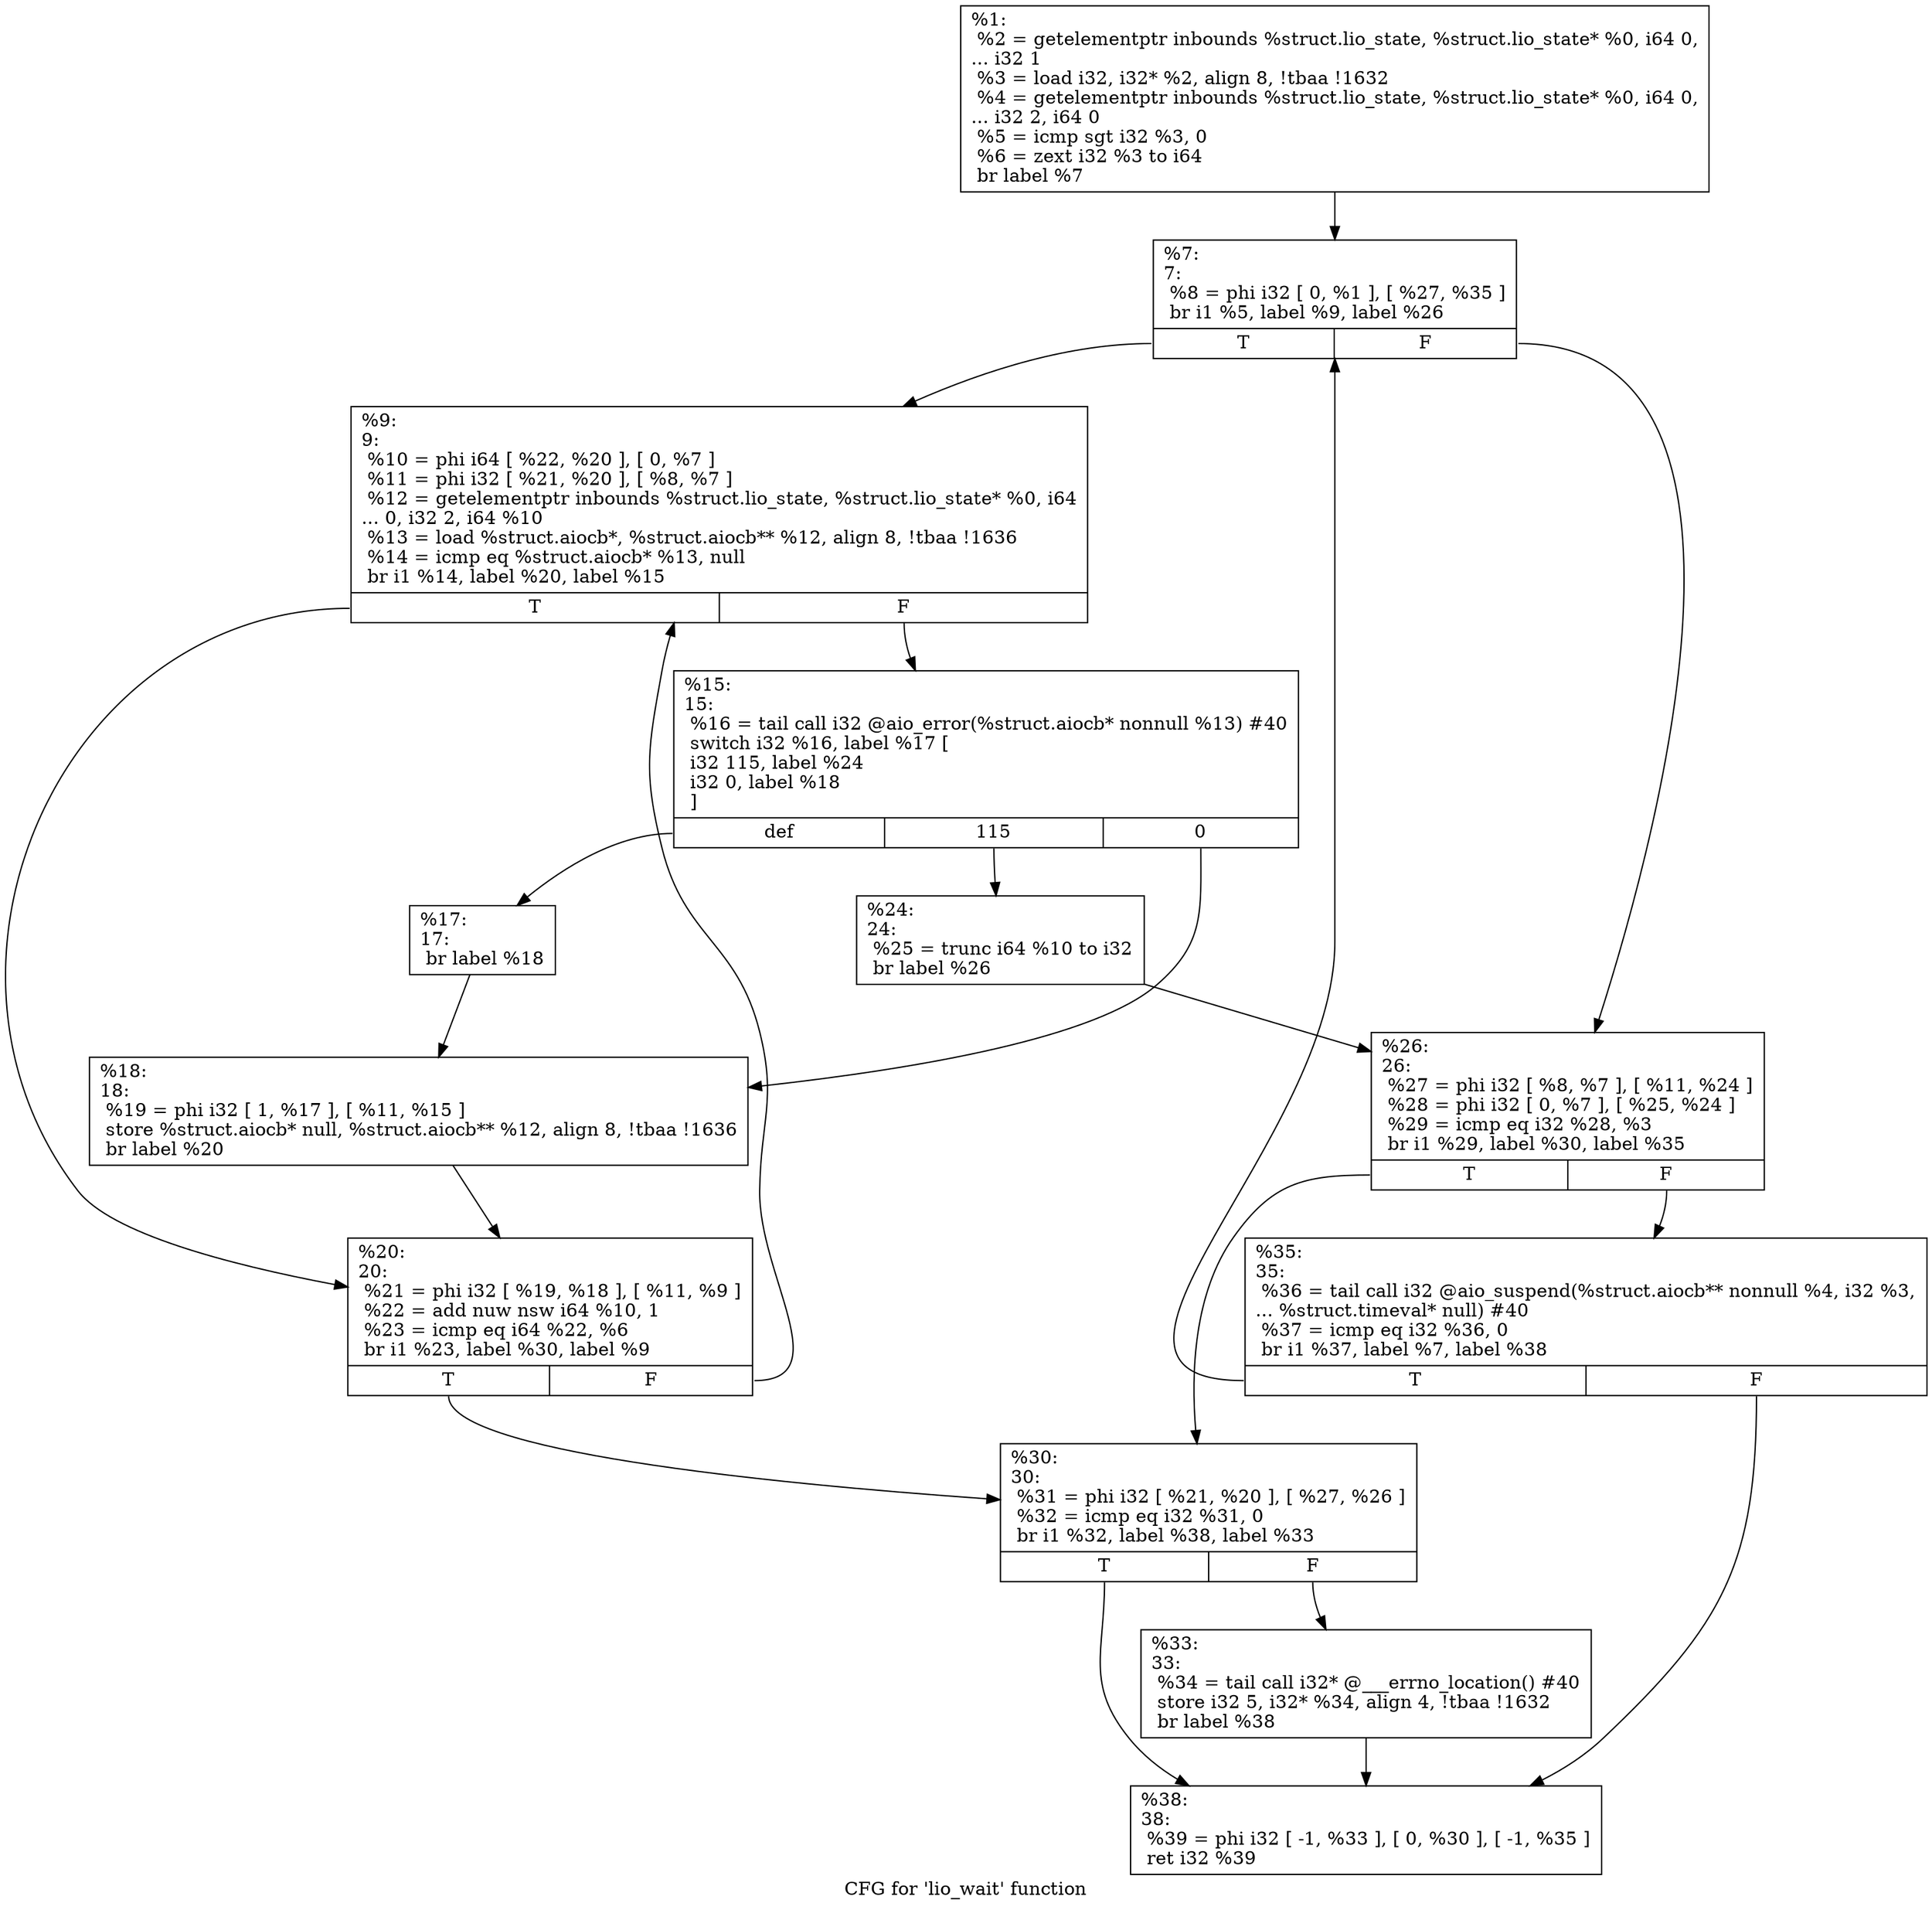 digraph "CFG for 'lio_wait' function" {
	label="CFG for 'lio_wait' function";

	Node0x1a9bfa0 [shape=record,label="{%1:\l  %2 = getelementptr inbounds %struct.lio_state, %struct.lio_state* %0, i64 0,\l... i32 1\l  %3 = load i32, i32* %2, align 8, !tbaa !1632\l  %4 = getelementptr inbounds %struct.lio_state, %struct.lio_state* %0, i64 0,\l... i32 2, i64 0\l  %5 = icmp sgt i32 %3, 0\l  %6 = zext i32 %3 to i64\l  br label %7\l}"];
	Node0x1a9bfa0 -> Node0x1a9bff0;
	Node0x1a9bff0 [shape=record,label="{%7:\l7:                                                \l  %8 = phi i32 [ 0, %1 ], [ %27, %35 ]\l  br i1 %5, label %9, label %26\l|{<s0>T|<s1>F}}"];
	Node0x1a9bff0:s0 -> Node0x1a9c040;
	Node0x1a9bff0:s1 -> Node0x1a9c220;
	Node0x1a9c040 [shape=record,label="{%9:\l9:                                                \l  %10 = phi i64 [ %22, %20 ], [ 0, %7 ]\l  %11 = phi i32 [ %21, %20 ], [ %8, %7 ]\l  %12 = getelementptr inbounds %struct.lio_state, %struct.lio_state* %0, i64\l... 0, i32 2, i64 %10\l  %13 = load %struct.aiocb*, %struct.aiocb** %12, align 8, !tbaa !1636\l  %14 = icmp eq %struct.aiocb* %13, null\l  br i1 %14, label %20, label %15\l|{<s0>T|<s1>F}}"];
	Node0x1a9c040:s0 -> Node0x1a9c180;
	Node0x1a9c040:s1 -> Node0x1a9c090;
	Node0x1a9c090 [shape=record,label="{%15:\l15:                                               \l  %16 = tail call i32 @aio_error(%struct.aiocb* nonnull %13) #40\l  switch i32 %16, label %17 [\l    i32 115, label %24\l    i32 0, label %18\l  ]\l|{<s0>def|<s1>115|<s2>0}}"];
	Node0x1a9c090:s0 -> Node0x1a9c0e0;
	Node0x1a9c090:s1 -> Node0x1a9c1d0;
	Node0x1a9c090:s2 -> Node0x1a9c130;
	Node0x1a9c0e0 [shape=record,label="{%17:\l17:                                               \l  br label %18\l}"];
	Node0x1a9c0e0 -> Node0x1a9c130;
	Node0x1a9c130 [shape=record,label="{%18:\l18:                                               \l  %19 = phi i32 [ 1, %17 ], [ %11, %15 ]\l  store %struct.aiocb* null, %struct.aiocb** %12, align 8, !tbaa !1636\l  br label %20\l}"];
	Node0x1a9c130 -> Node0x1a9c180;
	Node0x1a9c180 [shape=record,label="{%20:\l20:                                               \l  %21 = phi i32 [ %19, %18 ], [ %11, %9 ]\l  %22 = add nuw nsw i64 %10, 1\l  %23 = icmp eq i64 %22, %6\l  br i1 %23, label %30, label %9\l|{<s0>T|<s1>F}}"];
	Node0x1a9c180:s0 -> Node0x1a9c270;
	Node0x1a9c180:s1 -> Node0x1a9c040;
	Node0x1a9c1d0 [shape=record,label="{%24:\l24:                                               \l  %25 = trunc i64 %10 to i32\l  br label %26\l}"];
	Node0x1a9c1d0 -> Node0x1a9c220;
	Node0x1a9c220 [shape=record,label="{%26:\l26:                                               \l  %27 = phi i32 [ %8, %7 ], [ %11, %24 ]\l  %28 = phi i32 [ 0, %7 ], [ %25, %24 ]\l  %29 = icmp eq i32 %28, %3\l  br i1 %29, label %30, label %35\l|{<s0>T|<s1>F}}"];
	Node0x1a9c220:s0 -> Node0x1a9c270;
	Node0x1a9c220:s1 -> Node0x1a9c310;
	Node0x1a9c270 [shape=record,label="{%30:\l30:                                               \l  %31 = phi i32 [ %21, %20 ], [ %27, %26 ]\l  %32 = icmp eq i32 %31, 0\l  br i1 %32, label %38, label %33\l|{<s0>T|<s1>F}}"];
	Node0x1a9c270:s0 -> Node0x1a9c360;
	Node0x1a9c270:s1 -> Node0x1a9c2c0;
	Node0x1a9c2c0 [shape=record,label="{%33:\l33:                                               \l  %34 = tail call i32* @___errno_location() #40\l  store i32 5, i32* %34, align 4, !tbaa !1632\l  br label %38\l}"];
	Node0x1a9c2c0 -> Node0x1a9c360;
	Node0x1a9c310 [shape=record,label="{%35:\l35:                                               \l  %36 = tail call i32 @aio_suspend(%struct.aiocb** nonnull %4, i32 %3,\l... %struct.timeval* null) #40\l  %37 = icmp eq i32 %36, 0\l  br i1 %37, label %7, label %38\l|{<s0>T|<s1>F}}"];
	Node0x1a9c310:s0 -> Node0x1a9bff0;
	Node0x1a9c310:s1 -> Node0x1a9c360;
	Node0x1a9c360 [shape=record,label="{%38:\l38:                                               \l  %39 = phi i32 [ -1, %33 ], [ 0, %30 ], [ -1, %35 ]\l  ret i32 %39\l}"];
}
